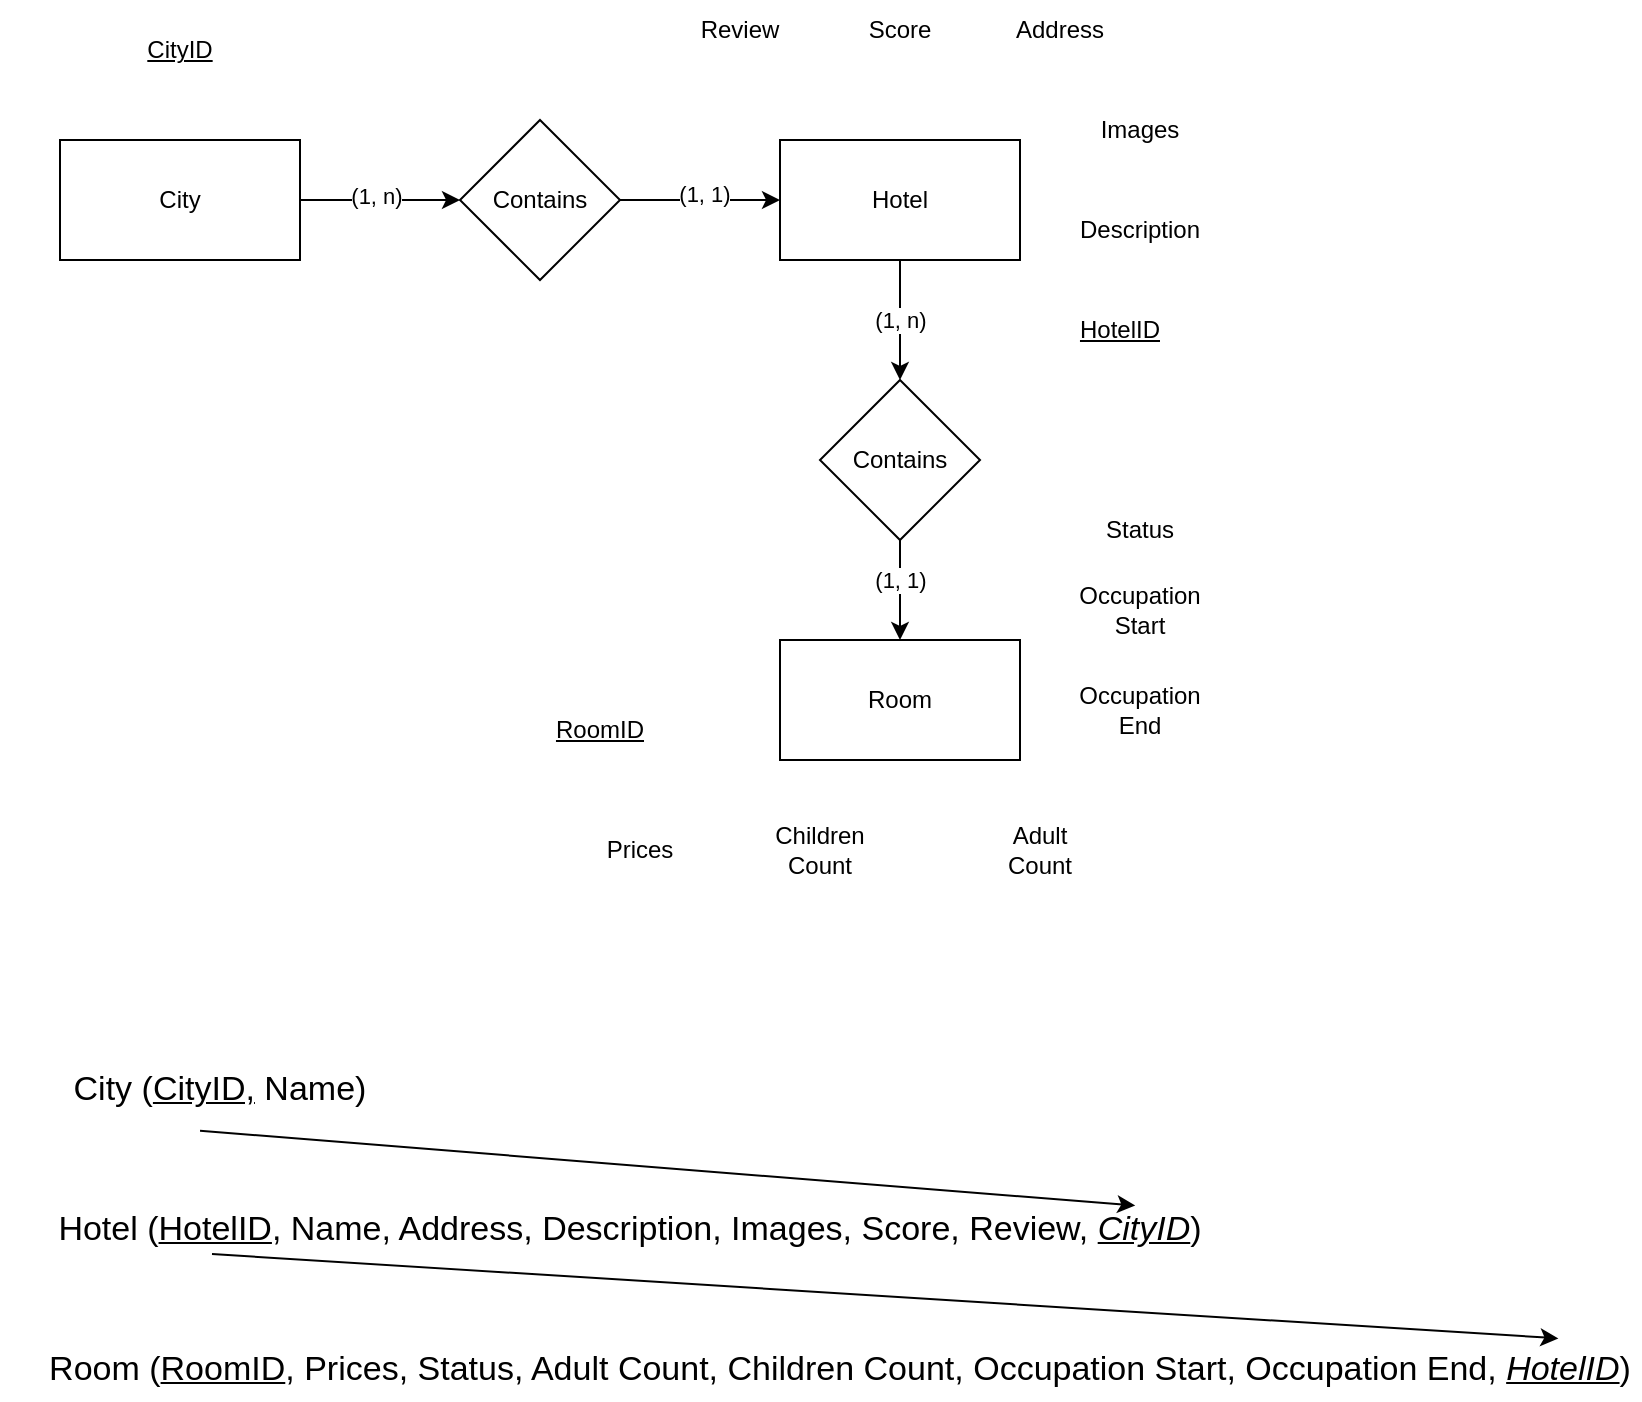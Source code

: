 <mxfile version="21.7.5" type="device">
  <diagram id="R2lEEEUBdFMjLlhIrx00" name="Page-1">
    <mxGraphModel dx="1036" dy="614" grid="1" gridSize="10" guides="1" tooltips="1" connect="1" arrows="1" fold="1" page="1" pageScale="1" pageWidth="850" pageHeight="1100" math="0" shadow="0" extFonts="Permanent Marker^https://fonts.googleapis.com/css?family=Permanent+Marker">
      <root>
        <mxCell id="0" />
        <mxCell id="1" parent="0" />
        <mxCell id="tukaKfMPsu176B_nxF9z-5" style="edgeStyle=orthogonalEdgeStyle;rounded=0;orthogonalLoop=1;jettySize=auto;html=1;" parent="1" source="tukaKfMPsu176B_nxF9z-1" target="tukaKfMPsu176B_nxF9z-2" edge="1">
          <mxGeometry relative="1" as="geometry" />
        </mxCell>
        <mxCell id="tukaKfMPsu176B_nxF9z-8" value="(1, n)" style="edgeLabel;html=1;align=center;verticalAlign=middle;resizable=0;points=[];" parent="tukaKfMPsu176B_nxF9z-5" vertex="1" connectable="0">
          <mxGeometry x="-0.065" y="2" relative="1" as="geometry">
            <mxPoint as="offset" />
          </mxGeometry>
        </mxCell>
        <mxCell id="tukaKfMPsu176B_nxF9z-1" value="City" style="rounded=0;whiteSpace=wrap;html=1;" parent="1" vertex="1">
          <mxGeometry x="80" y="110" width="120" height="60" as="geometry" />
        </mxCell>
        <mxCell id="tukaKfMPsu176B_nxF9z-6" style="edgeStyle=orthogonalEdgeStyle;rounded=0;orthogonalLoop=1;jettySize=auto;html=1;entryX=0;entryY=0.5;entryDx=0;entryDy=0;" parent="1" edge="1">
          <mxGeometry relative="1" as="geometry">
            <mxPoint x="360" y="140" as="sourcePoint" />
            <mxPoint x="440" y="140" as="targetPoint" />
          </mxGeometry>
        </mxCell>
        <mxCell id="tukaKfMPsu176B_nxF9z-17" value="(1, 1)" style="edgeLabel;html=1;align=center;verticalAlign=middle;resizable=0;points=[];" parent="tukaKfMPsu176B_nxF9z-6" vertex="1" connectable="0">
          <mxGeometry x="0.035" y="3" relative="1" as="geometry">
            <mxPoint as="offset" />
          </mxGeometry>
        </mxCell>
        <mxCell id="tukaKfMPsu176B_nxF9z-2" value="Contains" style="rhombus;whiteSpace=wrap;html=1;" parent="1" vertex="1">
          <mxGeometry x="280" y="100" width="80" height="80" as="geometry" />
        </mxCell>
        <mxCell id="tukaKfMPsu176B_nxF9z-13" value="" style="edgeStyle=orthogonalEdgeStyle;rounded=0;orthogonalLoop=1;jettySize=auto;html=1;" parent="1" source="tukaKfMPsu176B_nxF9z-3" target="tukaKfMPsu176B_nxF9z-12" edge="1">
          <mxGeometry relative="1" as="geometry" />
        </mxCell>
        <mxCell id="tukaKfMPsu176B_nxF9z-15" value="(1, n)" style="edgeLabel;html=1;align=center;verticalAlign=middle;resizable=0;points=[];" parent="tukaKfMPsu176B_nxF9z-13" vertex="1" connectable="0">
          <mxGeometry x="-0.56" y="1" relative="1" as="geometry">
            <mxPoint x="-1" y="17" as="offset" />
          </mxGeometry>
        </mxCell>
        <mxCell id="tukaKfMPsu176B_nxF9z-3" value="Hotel&lt;br&gt;" style="rounded=0;whiteSpace=wrap;html=1;" parent="1" vertex="1">
          <mxGeometry x="440" y="110" width="120" height="60" as="geometry" />
        </mxCell>
        <mxCell id="tukaKfMPsu176B_nxF9z-4" value="Room" style="rounded=0;whiteSpace=wrap;html=1;" parent="1" vertex="1">
          <mxGeometry x="440" y="360" width="120" height="60" as="geometry" />
        </mxCell>
        <mxCell id="tukaKfMPsu176B_nxF9z-14" value="" style="edgeStyle=orthogonalEdgeStyle;rounded=0;orthogonalLoop=1;jettySize=auto;html=1;" parent="1" source="tukaKfMPsu176B_nxF9z-12" target="tukaKfMPsu176B_nxF9z-4" edge="1">
          <mxGeometry relative="1" as="geometry" />
        </mxCell>
        <mxCell id="tukaKfMPsu176B_nxF9z-16" value="(1, 1)" style="edgeLabel;html=1;align=center;verticalAlign=middle;resizable=0;points=[];" parent="tukaKfMPsu176B_nxF9z-14" vertex="1" connectable="0">
          <mxGeometry x="0.128" y="-1" relative="1" as="geometry">
            <mxPoint x="1" y="-8" as="offset" />
          </mxGeometry>
        </mxCell>
        <mxCell id="tukaKfMPsu176B_nxF9z-12" value="Contains" style="rhombus;whiteSpace=wrap;html=1;" parent="1" vertex="1">
          <mxGeometry x="460" y="230" width="80" height="80" as="geometry" />
        </mxCell>
        <mxCell id="tukaKfMPsu176B_nxF9z-19" value="Status" style="text;html=1;strokeColor=none;fillColor=none;align=center;verticalAlign=middle;whiteSpace=wrap;rounded=0;" parent="1" vertex="1">
          <mxGeometry x="590" y="290" width="60" height="30" as="geometry" />
        </mxCell>
        <mxCell id="tukaKfMPsu176B_nxF9z-20" value="Occupation Start" style="text;html=1;strokeColor=none;fillColor=none;align=center;verticalAlign=middle;whiteSpace=wrap;rounded=0;" parent="1" vertex="1">
          <mxGeometry x="590" y="330" width="60" height="30" as="geometry" />
        </mxCell>
        <mxCell id="tukaKfMPsu176B_nxF9z-21" value="Occupation End" style="text;html=1;strokeColor=none;fillColor=none;align=center;verticalAlign=middle;whiteSpace=wrap;rounded=0;" parent="1" vertex="1">
          <mxGeometry x="590" y="380" width="60" height="30" as="geometry" />
        </mxCell>
        <mxCell id="tukaKfMPsu176B_nxF9z-22" value="Adult Count" style="text;html=1;strokeColor=none;fillColor=none;align=center;verticalAlign=middle;whiteSpace=wrap;rounded=0;" parent="1" vertex="1">
          <mxGeometry x="540" y="450" width="60" height="30" as="geometry" />
        </mxCell>
        <mxCell id="tukaKfMPsu176B_nxF9z-23" value="Children Count" style="text;html=1;strokeColor=none;fillColor=none;align=center;verticalAlign=middle;whiteSpace=wrap;rounded=0;" parent="1" vertex="1">
          <mxGeometry x="430" y="450" width="60" height="30" as="geometry" />
        </mxCell>
        <mxCell id="tukaKfMPsu176B_nxF9z-24" value="Prices" style="text;html=1;strokeColor=none;fillColor=none;align=center;verticalAlign=middle;whiteSpace=wrap;rounded=0;" parent="1" vertex="1">
          <mxGeometry x="340" y="450" width="60" height="30" as="geometry" />
        </mxCell>
        <mxCell id="tukaKfMPsu176B_nxF9z-28" value="Review" style="text;html=1;strokeColor=none;fillColor=none;align=center;verticalAlign=middle;whiteSpace=wrap;rounded=0;" parent="1" vertex="1">
          <mxGeometry x="390" y="40" width="60" height="30" as="geometry" />
        </mxCell>
        <mxCell id="tukaKfMPsu176B_nxF9z-29" value="Score" style="text;html=1;strokeColor=none;fillColor=none;align=center;verticalAlign=middle;whiteSpace=wrap;rounded=0;" parent="1" vertex="1">
          <mxGeometry x="470" y="40" width="60" height="30" as="geometry" />
        </mxCell>
        <mxCell id="tukaKfMPsu176B_nxF9z-30" value="Address" style="text;html=1;strokeColor=none;fillColor=none;align=center;verticalAlign=middle;whiteSpace=wrap;rounded=0;" parent="1" vertex="1">
          <mxGeometry x="550" y="40" width="60" height="30" as="geometry" />
        </mxCell>
        <mxCell id="tukaKfMPsu176B_nxF9z-31" value="Images" style="text;html=1;strokeColor=none;fillColor=none;align=center;verticalAlign=middle;whiteSpace=wrap;rounded=0;" parent="1" vertex="1">
          <mxGeometry x="590" y="90" width="60" height="30" as="geometry" />
        </mxCell>
        <mxCell id="tukaKfMPsu176B_nxF9z-32" value="Description" style="text;html=1;strokeColor=none;fillColor=none;align=center;verticalAlign=middle;whiteSpace=wrap;rounded=0;" parent="1" vertex="1">
          <mxGeometry x="590" y="140" width="60" height="30" as="geometry" />
        </mxCell>
        <mxCell id="tukaKfMPsu176B_nxF9z-33" value="RoomID" style="text;html=1;strokeColor=none;fillColor=none;align=center;verticalAlign=middle;whiteSpace=wrap;rounded=0;fontStyle=4" parent="1" vertex="1">
          <mxGeometry x="320" y="390" width="60" height="30" as="geometry" />
        </mxCell>
        <mxCell id="tukaKfMPsu176B_nxF9z-34" value="&lt;u&gt;HotelID&lt;/u&gt;" style="text;html=1;strokeColor=none;fillColor=none;align=center;verticalAlign=middle;whiteSpace=wrap;rounded=0;" parent="1" vertex="1">
          <mxGeometry x="580" y="190" width="60" height="30" as="geometry" />
        </mxCell>
        <mxCell id="tukaKfMPsu176B_nxF9z-36" value="&lt;u&gt;CityID&lt;/u&gt;" style="text;html=1;strokeColor=none;fillColor=none;align=center;verticalAlign=middle;whiteSpace=wrap;rounded=0;" parent="1" vertex="1">
          <mxGeometry x="110" y="50" width="60" height="30" as="geometry" />
        </mxCell>
        <mxCell id="tukaKfMPsu176B_nxF9z-46" style="rounded=0;orthogonalLoop=1;jettySize=auto;html=1;entryX=0.901;entryY=0.093;entryDx=0;entryDy=0;entryPerimeter=0;exitX=0.45;exitY=1.18;exitDx=0;exitDy=0;exitPerimeter=0;" parent="1" source="tukaKfMPsu176B_nxF9z-43" target="tukaKfMPsu176B_nxF9z-44" edge="1">
          <mxGeometry relative="1" as="geometry" />
        </mxCell>
        <mxCell id="tukaKfMPsu176B_nxF9z-43" value="City (&lt;u style=&quot;font-size: 17px;&quot;&gt;CityID,&lt;/u&gt;&lt;span style=&quot;font-size: 17px;&quot;&gt; Name&lt;/span&gt;)" style="text;html=1;strokeColor=none;fillColor=none;align=center;verticalAlign=middle;whiteSpace=wrap;rounded=0;fontSize=17;" parent="1" vertex="1">
          <mxGeometry x="60" y="570" width="200" height="30" as="geometry" />
        </mxCell>
        <mxCell id="tukaKfMPsu176B_nxF9z-44" value="Hotel (&lt;u style=&quot;font-size: 17px;&quot;&gt;HotelID&lt;/u&gt;, Name, Address, Description, Images, Score, Review, &lt;i&gt;&lt;u&gt;CityID&lt;/u&gt;&lt;/i&gt;)" style="text;html=1;strokeColor=none;fillColor=none;align=center;verticalAlign=middle;whiteSpace=wrap;rounded=0;fontSize=17;" parent="1" vertex="1">
          <mxGeometry x="50" y="640" width="630" height="30" as="geometry" />
        </mxCell>
        <mxCell id="tukaKfMPsu176B_nxF9z-45" value="Room (&lt;u style=&quot;font-size: 17px;&quot;&gt;RoomID&lt;/u&gt;, Prices, Status, Adult Count, Children Count, Occupation Start, Occupation End, &lt;u&gt;&lt;i&gt;HotelID&lt;/i&gt;&lt;/u&gt;)" style="text;html=1;strokeColor=none;fillColor=none;align=center;verticalAlign=middle;whiteSpace=wrap;rounded=0;fontSize=17;" parent="1" vertex="1">
          <mxGeometry x="70" y="710" width="800" height="30" as="geometry" />
        </mxCell>
        <mxCell id="tukaKfMPsu176B_nxF9z-47" style="rounded=0;orthogonalLoop=1;jettySize=auto;html=1;entryX=0.949;entryY=-0.027;entryDx=0;entryDy=0;entryPerimeter=0;exitX=0.75;exitY=1;exitDx=0;exitDy=0;" parent="1" target="tukaKfMPsu176B_nxF9z-45" edge="1">
          <mxGeometry relative="1" as="geometry">
            <mxPoint x="156" y="667" as="sourcePoint" />
            <mxPoint x="575" y="710" as="targetPoint" />
          </mxGeometry>
        </mxCell>
      </root>
    </mxGraphModel>
  </diagram>
</mxfile>
